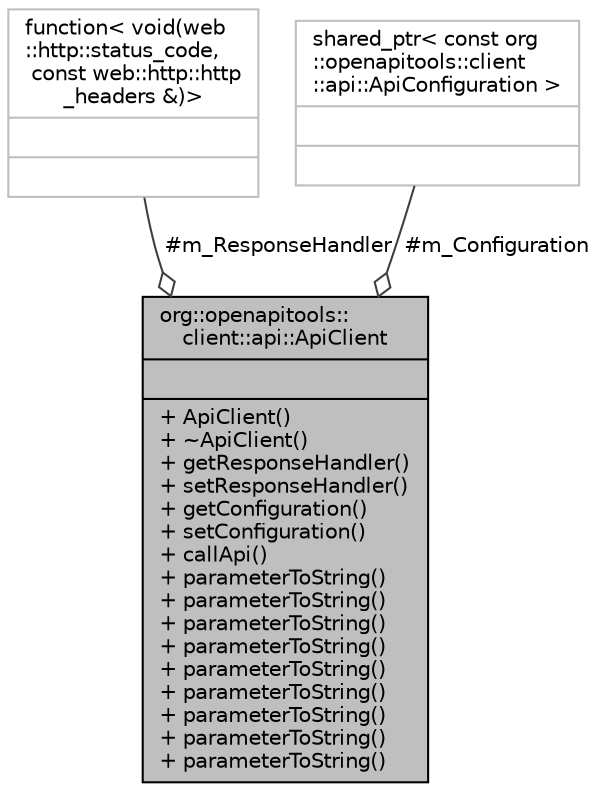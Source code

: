 digraph "org::openapitools::client::api::ApiClient"
{
 // INTERACTIVE_SVG=YES
 // LATEX_PDF_SIZE
  bgcolor="transparent";
  edge [fontname="Helvetica",fontsize="10",labelfontname="Helvetica",labelfontsize="10"];
  node [fontname="Helvetica",fontsize="10",shape=record];
  Node1 [label="{org::openapitools::\lclient::api::ApiClient\n||+ ApiClient()\l+ ~ApiClient()\l+ getResponseHandler()\l+ setResponseHandler()\l+ getConfiguration()\l+ setConfiguration()\l+ callApi()\l+ parameterToString()\l+ parameterToString()\l+ parameterToString()\l+ parameterToString()\l+ parameterToString()\l+ parameterToString()\l+ parameterToString()\l+ parameterToString()\l+ parameterToString()\l}",height=0.2,width=0.4,color="black", fillcolor="grey75", style="filled", fontcolor="black",tooltip=" "];
  Node2 -> Node1 [color="grey25",fontsize="10",style="solid",label=" #m_ResponseHandler" ,arrowhead="odiamond",fontname="Helvetica"];
  Node2 [label="{function\< void(web\l::http::status_code,\l const web::http::http\l_headers &)\>\n||}",height=0.2,width=0.4,color="grey75",tooltip=" "];
  Node3 -> Node1 [color="grey25",fontsize="10",style="solid",label=" #m_Configuration" ,arrowhead="odiamond",fontname="Helvetica"];
  Node3 [label="{shared_ptr\< const org\l::openapitools::client\l::api::ApiConfiguration \>\n||}",height=0.2,width=0.4,color="grey75",tooltip=" "];
}
